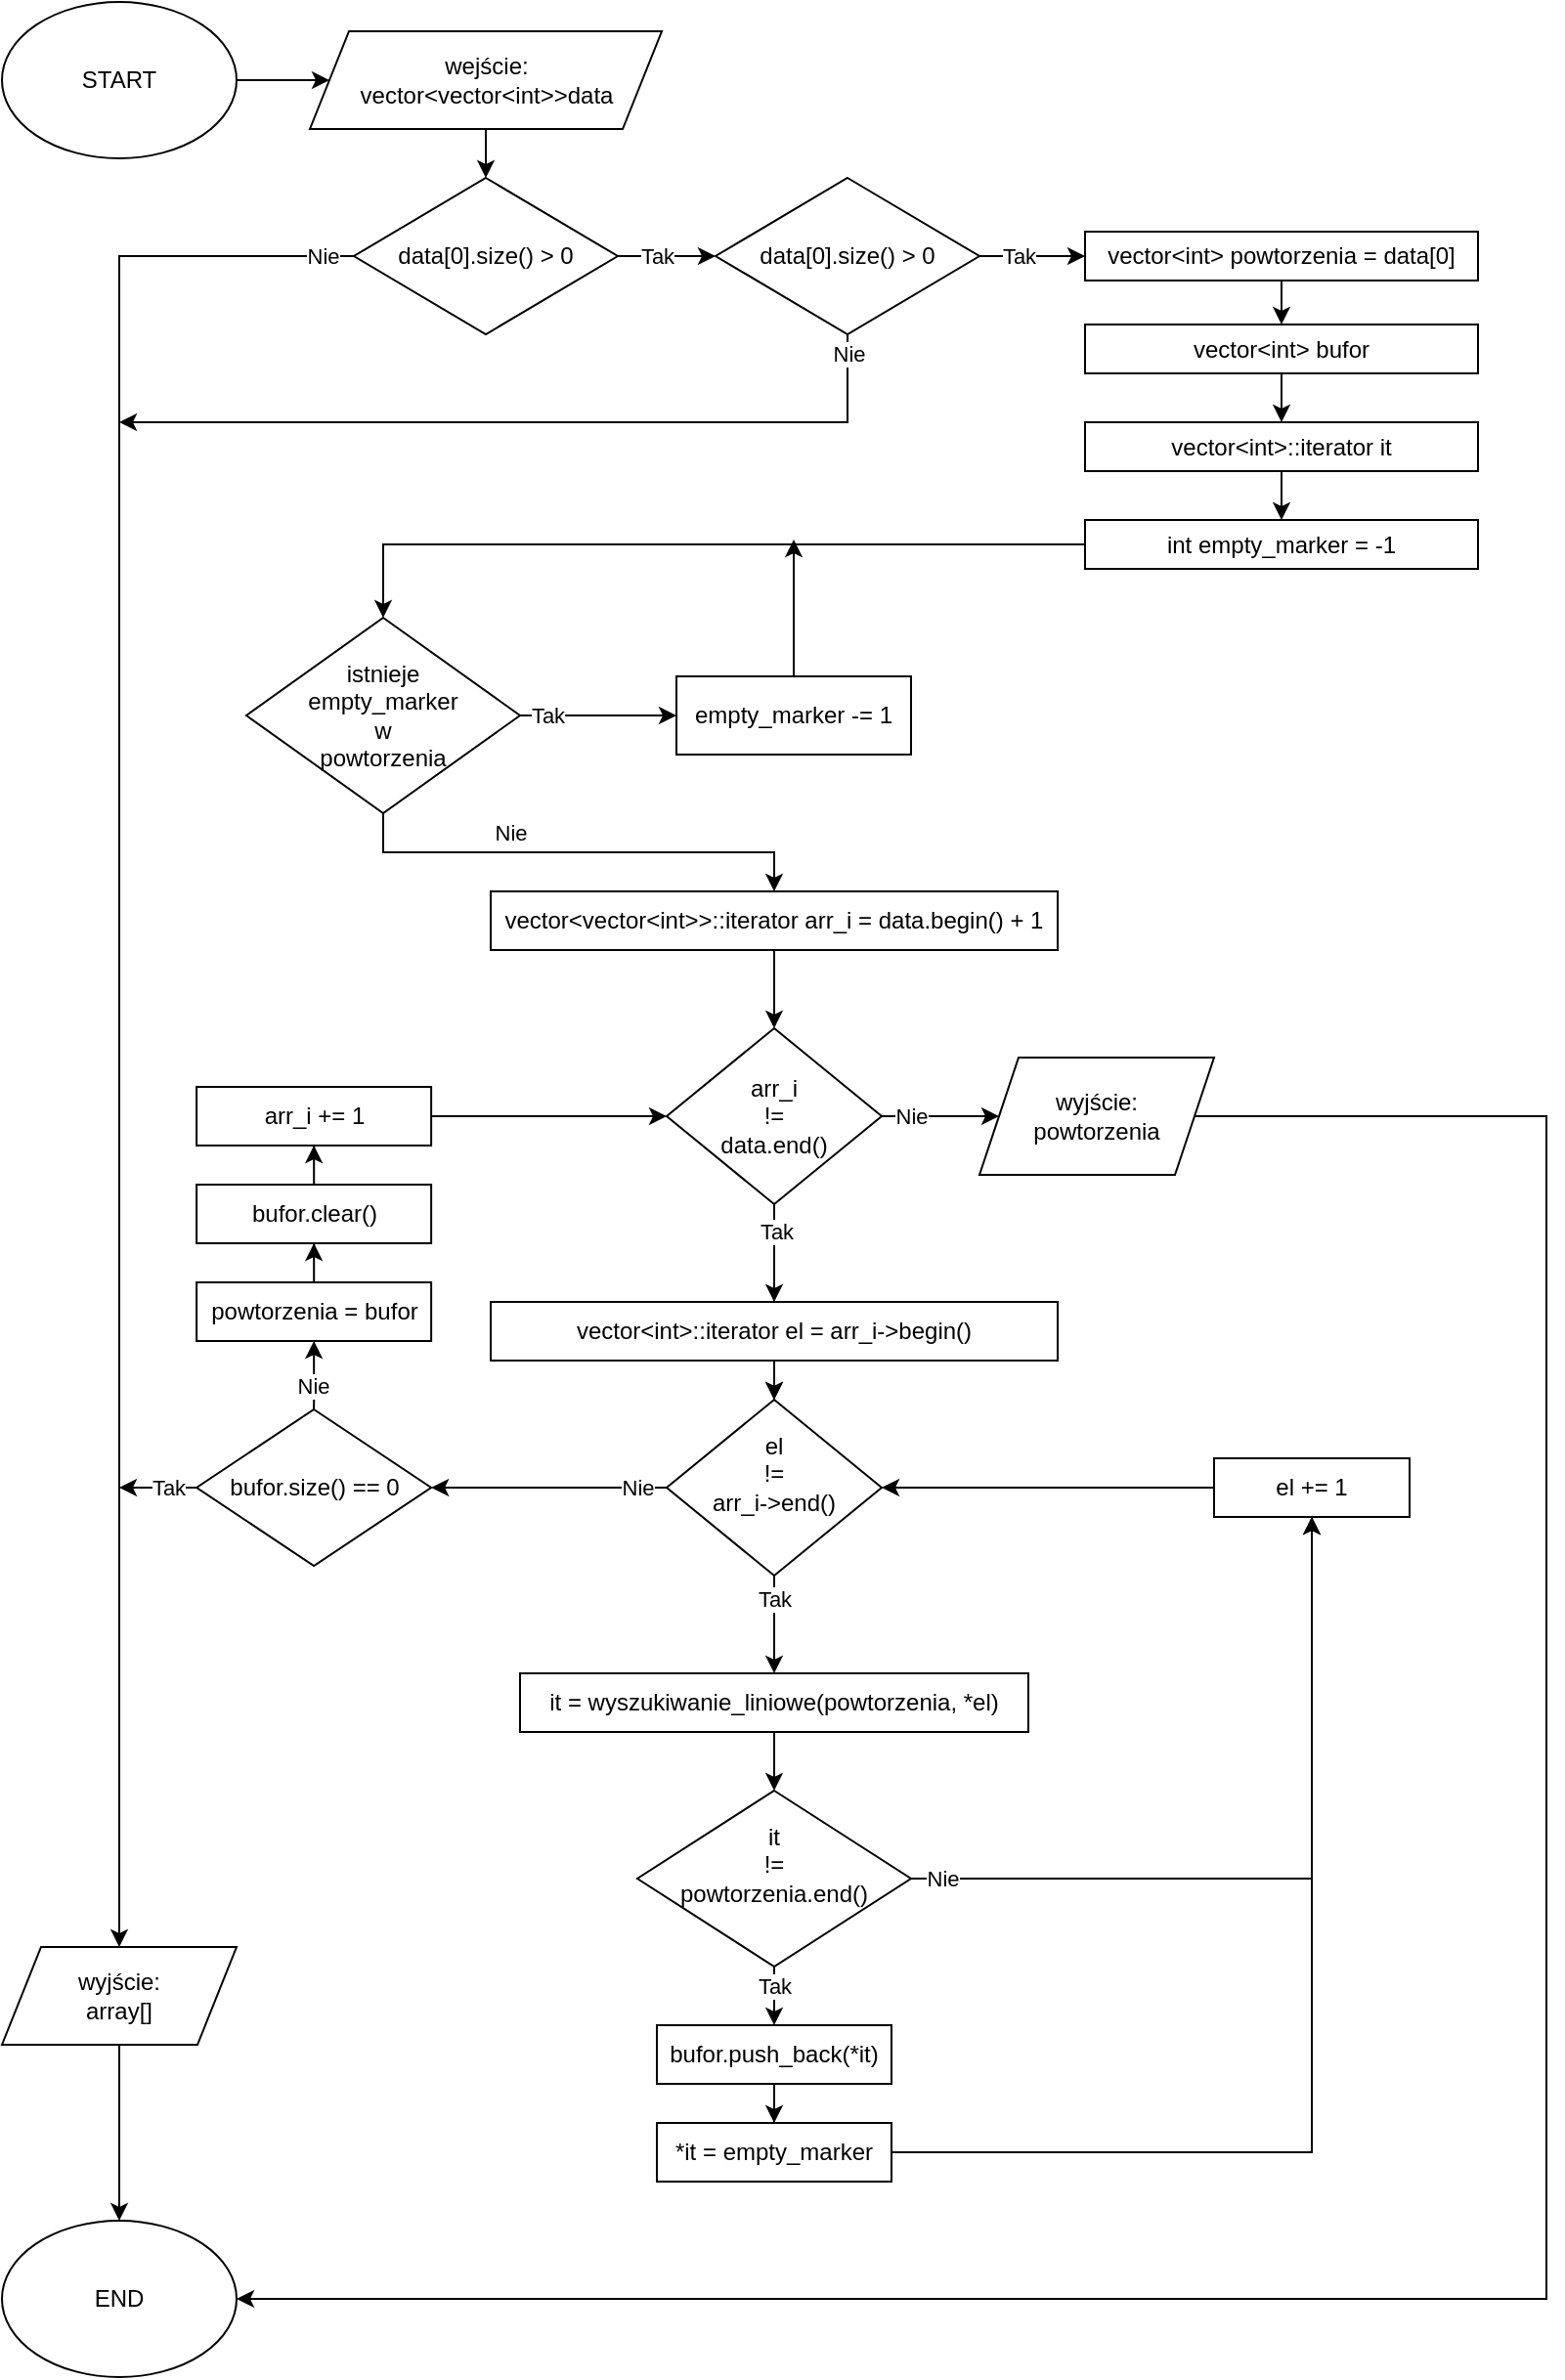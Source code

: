 <mxfile version="20.5.3" type="device"><diagram id="C5RBs43oDa-KdzZeNtuy" name="Page-1"><mxGraphModel dx="436.93" dy="-105.39" grid="1" gridSize="10" guides="1" tooltips="1" connect="1" arrows="1" fold="1" page="1" pageScale="1" pageWidth="827" pageHeight="1169" math="0" shadow="0"><root><mxCell id="WIyWlLk6GJQsqaUBKTNV-0"/><mxCell id="WIyWlLk6GJQsqaUBKTNV-1" parent="WIyWlLk6GJQsqaUBKTNV-0"/><mxCell id="8NVyN7WHSs_X_-aghORO-5" style="edgeStyle=orthogonalEdgeStyle;rounded=0;orthogonalLoop=1;jettySize=auto;html=1;" parent="WIyWlLk6GJQsqaUBKTNV-1" source="8NVyN7WHSs_X_-aghORO-1" target="8NVyN7WHSs_X_-aghORO-3" edge="1"><mxGeometry relative="1" as="geometry"/></mxCell><mxCell id="8NVyN7WHSs_X_-aghORO-1" value="START" style="ellipse;whiteSpace=wrap;html=1;" parent="WIyWlLk6GJQsqaUBKTNV-1" vertex="1"><mxGeometry x="-290" y="155" width="120" height="80" as="geometry"/></mxCell><mxCell id="8NVyN7WHSs_X_-aghORO-2" value="END" style="ellipse;whiteSpace=wrap;html=1;" parent="WIyWlLk6GJQsqaUBKTNV-1" vertex="1"><mxGeometry x="-290" y="1290" width="120" height="80" as="geometry"/></mxCell><mxCell id="8NVyN7WHSs_X_-aghORO-12" style="edgeStyle=orthogonalEdgeStyle;rounded=0;orthogonalLoop=1;jettySize=auto;html=1;entryX=0.5;entryY=0;entryDx=0;entryDy=0;" parent="WIyWlLk6GJQsqaUBKTNV-1" source="8NVyN7WHSs_X_-aghORO-3" target="kOhdva7PR1psGxXAZzKO-99" edge="1"><mxGeometry relative="1" as="geometry"><mxPoint x="-54.981" y="240.011" as="targetPoint"/></mxGeometry></mxCell><mxCell id="8NVyN7WHSs_X_-aghORO-3" value="wejście:&lt;br&gt;vector&amp;lt;vector&amp;lt;int&amp;gt;&amp;gt;data" style="shape=parallelogram;perimeter=parallelogramPerimeter;whiteSpace=wrap;html=1;fixedSize=1;" parent="WIyWlLk6GJQsqaUBKTNV-1" vertex="1"><mxGeometry x="-132.5" y="170" width="180" height="50" as="geometry"/></mxCell><mxCell id="8NVyN7WHSs_X_-aghORO-14" style="edgeStyle=orthogonalEdgeStyle;rounded=0;orthogonalLoop=1;jettySize=auto;html=1;entryX=0.5;entryY=0;entryDx=0;entryDy=0;exitX=0;exitY=0.5;exitDx=0;exitDy=0;" parent="WIyWlLk6GJQsqaUBKTNV-1" source="kOhdva7PR1psGxXAZzKO-99" target="8NVyN7WHSs_X_-aghORO-10" edge="1"><mxGeometry relative="1" as="geometry"><mxPoint x="-134.974" y="285.015" as="sourcePoint"/></mxGeometry></mxCell><mxCell id="8NVyN7WHSs_X_-aghORO-16" value="Nie" style="edgeLabel;html=1;align=center;verticalAlign=middle;resizable=0;points=[];" parent="8NVyN7WHSs_X_-aghORO-14" vertex="1" connectable="0"><mxGeometry x="-0.878" y="-1" relative="1" as="geometry"><mxPoint x="44" y="1" as="offset"/></mxGeometry></mxCell><mxCell id="kOhdva7PR1psGxXAZzKO-93" style="edgeStyle=orthogonalEdgeStyle;rounded=0;orthogonalLoop=1;jettySize=auto;html=1;entryX=0;entryY=0.5;entryDx=0;entryDy=0;exitX=1;exitY=0.5;exitDx=0;exitDy=0;" edge="1" parent="WIyWlLk6GJQsqaUBKTNV-1" source="kOhdva7PR1psGxXAZzKO-99" target="kOhdva7PR1psGxXAZzKO-88"><mxGeometry relative="1" as="geometry"><mxPoint x="25" y="285" as="sourcePoint"/></mxGeometry></mxCell><mxCell id="kOhdva7PR1psGxXAZzKO-95" value="Tak" style="edgeLabel;html=1;align=center;verticalAlign=middle;resizable=0;points=[];" vertex="1" connectable="0" parent="kOhdva7PR1psGxXAZzKO-93"><mxGeometry x="-0.769" relative="1" as="geometry"><mxPoint x="14" as="offset"/></mxGeometry></mxCell><mxCell id="8NVyN7WHSs_X_-aghORO-19" style="edgeStyle=orthogonalEdgeStyle;rounded=0;orthogonalLoop=1;jettySize=auto;html=1;" parent="WIyWlLk6GJQsqaUBKTNV-1" source="8NVyN7WHSs_X_-aghORO-10" target="8NVyN7WHSs_X_-aghORO-2" edge="1"><mxGeometry relative="1" as="geometry"/></mxCell><mxCell id="8NVyN7WHSs_X_-aghORO-10" value="wyjście:&lt;br&gt;array[]" style="shape=parallelogram;perimeter=parallelogramPerimeter;whiteSpace=wrap;html=1;fixedSize=1;" parent="WIyWlLk6GJQsqaUBKTNV-1" vertex="1"><mxGeometry x="-290" y="1150" width="120" height="50" as="geometry"/></mxCell><mxCell id="8NVyN7WHSs_X_-aghORO-30" style="edgeStyle=orthogonalEdgeStyle;rounded=0;orthogonalLoop=1;jettySize=auto;html=1;entryX=0;entryY=0.5;entryDx=0;entryDy=0;" parent="WIyWlLk6GJQsqaUBKTNV-1" source="8NVyN7WHSs_X_-aghORO-27" target="8NVyN7WHSs_X_-aghORO-29" edge="1"><mxGeometry relative="1" as="geometry"><Array as="points"/></mxGeometry></mxCell><mxCell id="8NVyN7WHSs_X_-aghORO-31" value="Tak" style="edgeLabel;html=1;align=center;verticalAlign=middle;resizable=0;points=[];" parent="8NVyN7WHSs_X_-aghORO-30" vertex="1" connectable="0"><mxGeometry x="-0.467" y="2" relative="1" as="geometry"><mxPoint x="-8" y="2" as="offset"/></mxGeometry></mxCell><mxCell id="8NVyN7WHSs_X_-aghORO-39" style="edgeStyle=orthogonalEdgeStyle;rounded=0;orthogonalLoop=1;jettySize=auto;html=1;" parent="WIyWlLk6GJQsqaUBKTNV-1" source="8NVyN7WHSs_X_-aghORO-27" target="8NVyN7WHSs_X_-aghORO-37" edge="1"><mxGeometry relative="1" as="geometry"/></mxCell><mxCell id="kOhdva7PR1psGxXAZzKO-2" value="Nie" style="edgeLabel;html=1;align=center;verticalAlign=middle;resizable=0;points=[];" vertex="1" connectable="0" parent="8NVyN7WHSs_X_-aghORO-39"><mxGeometry x="-0.471" relative="1" as="geometry"><mxPoint x="21" y="-10" as="offset"/></mxGeometry></mxCell><mxCell id="8NVyN7WHSs_X_-aghORO-27" value="istnieje&lt;br&gt;empty_marker&lt;br&gt;w&lt;br&gt;powtorzenia" style="rhombus;whiteSpace=wrap;html=1;" parent="WIyWlLk6GJQsqaUBKTNV-1" vertex="1"><mxGeometry x="-165" y="470" width="140" height="100" as="geometry"/></mxCell><mxCell id="kOhdva7PR1psGxXAZzKO-87" style="edgeStyle=orthogonalEdgeStyle;rounded=0;orthogonalLoop=1;jettySize=auto;html=1;" edge="1" parent="WIyWlLk6GJQsqaUBKTNV-1" source="8NVyN7WHSs_X_-aghORO-29"><mxGeometry relative="1" as="geometry"><mxPoint x="115.0" y="430" as="targetPoint"/></mxGeometry></mxCell><mxCell id="8NVyN7WHSs_X_-aghORO-29" value="empty_marker -= 1" style="rounded=0;whiteSpace=wrap;html=1;" parent="WIyWlLk6GJQsqaUBKTNV-1" vertex="1"><mxGeometry x="55" y="500" width="120" height="40" as="geometry"/></mxCell><mxCell id="kOhdva7PR1psGxXAZzKO-0" style="edgeStyle=orthogonalEdgeStyle;rounded=0;orthogonalLoop=1;jettySize=auto;html=1;" edge="1" parent="WIyWlLk6GJQsqaUBKTNV-1" source="8NVyN7WHSs_X_-aghORO-37" target="8NVyN7WHSs_X_-aghORO-38"><mxGeometry relative="1" as="geometry"/></mxCell><mxCell id="8NVyN7WHSs_X_-aghORO-37" value="vector&amp;lt;vector&amp;lt;int&amp;gt;&amp;gt;::iterator arr_i = data.begin() + 1" style="rounded=0;whiteSpace=wrap;html=1;" parent="WIyWlLk6GJQsqaUBKTNV-1" vertex="1"><mxGeometry x="-40" y="610" width="290" height="30" as="geometry"/></mxCell><mxCell id="kOhdva7PR1psGxXAZzKO-1" style="edgeStyle=orthogonalEdgeStyle;rounded=0;orthogonalLoop=1;jettySize=auto;html=1;" edge="1" parent="WIyWlLk6GJQsqaUBKTNV-1" source="8NVyN7WHSs_X_-aghORO-38" target="8NVyN7WHSs_X_-aghORO-41"><mxGeometry relative="1" as="geometry"/></mxCell><mxCell id="kOhdva7PR1psGxXAZzKO-36" value="" style="edgeStyle=orthogonalEdgeStyle;rounded=0;orthogonalLoop=1;jettySize=auto;html=1;" edge="1" parent="WIyWlLk6GJQsqaUBKTNV-1" source="8NVyN7WHSs_X_-aghORO-38" target="8NVyN7WHSs_X_-aghORO-42"><mxGeometry relative="1" as="geometry"/></mxCell><mxCell id="kOhdva7PR1psGxXAZzKO-37" value="Tak" style="edgeLabel;html=1;align=center;verticalAlign=middle;resizable=0;points=[];" vertex="1" connectable="0" parent="kOhdva7PR1psGxXAZzKO-36"><mxGeometry x="-0.72" y="1" relative="1" as="geometry"><mxPoint as="offset"/></mxGeometry></mxCell><mxCell id="kOhdva7PR1psGxXAZzKO-73" style="edgeStyle=orthogonalEdgeStyle;rounded=0;orthogonalLoop=1;jettySize=auto;html=1;entryX=0;entryY=0.5;entryDx=0;entryDy=0;" edge="1" parent="WIyWlLk6GJQsqaUBKTNV-1" source="8NVyN7WHSs_X_-aghORO-38" target="kOhdva7PR1psGxXAZzKO-72"><mxGeometry relative="1" as="geometry"/></mxCell><mxCell id="kOhdva7PR1psGxXAZzKO-74" value="Nie" style="edgeLabel;html=1;align=center;verticalAlign=middle;resizable=0;points=[];" vertex="1" connectable="0" parent="kOhdva7PR1psGxXAZzKO-73"><mxGeometry x="-0.809" relative="1" as="geometry"><mxPoint x="9" as="offset"/></mxGeometry></mxCell><mxCell id="8NVyN7WHSs_X_-aghORO-38" value="arr_i&lt;br&gt;!=&lt;br&gt;data.end()" style="rhombus;whiteSpace=wrap;html=1;" parent="WIyWlLk6GJQsqaUBKTNV-1" vertex="1"><mxGeometry x="50" y="680" width="110" height="90" as="geometry"/></mxCell><mxCell id="kOhdva7PR1psGxXAZzKO-66" style="edgeStyle=orthogonalEdgeStyle;rounded=0;orthogonalLoop=1;jettySize=auto;html=1;entryX=0;entryY=0.5;entryDx=0;entryDy=0;" edge="1" parent="WIyWlLk6GJQsqaUBKTNV-1" source="8NVyN7WHSs_X_-aghORO-40" target="8NVyN7WHSs_X_-aghORO-38"><mxGeometry relative="1" as="geometry"/></mxCell><mxCell id="8NVyN7WHSs_X_-aghORO-40" value="arr_i += 1" style="rounded=0;whiteSpace=wrap;html=1;" parent="WIyWlLk6GJQsqaUBKTNV-1" vertex="1"><mxGeometry x="-190.44" y="710" width="120" height="30" as="geometry"/></mxCell><mxCell id="kOhdva7PR1psGxXAZzKO-17" style="edgeStyle=orthogonalEdgeStyle;rounded=0;orthogonalLoop=1;jettySize=auto;html=1;" edge="1" parent="WIyWlLk6GJQsqaUBKTNV-1" source="8NVyN7WHSs_X_-aghORO-41" target="8NVyN7WHSs_X_-aghORO-42"><mxGeometry relative="1" as="geometry"/></mxCell><mxCell id="8NVyN7WHSs_X_-aghORO-41" value="&amp;nbsp;vector&amp;lt;int&amp;gt;::iterator el = arr_i-&amp;gt;begin()&amp;nbsp;" style="rounded=0;whiteSpace=wrap;html=1;" parent="WIyWlLk6GJQsqaUBKTNV-1" vertex="1"><mxGeometry x="-40" y="820" width="290" height="30" as="geometry"/></mxCell><mxCell id="kOhdva7PR1psGxXAZzKO-34" style="edgeStyle=orthogonalEdgeStyle;rounded=0;orthogonalLoop=1;jettySize=auto;html=1;entryX=0.5;entryY=0;entryDx=0;entryDy=0;" edge="1" parent="WIyWlLk6GJQsqaUBKTNV-1" source="8NVyN7WHSs_X_-aghORO-42" target="kOhdva7PR1psGxXAZzKO-33"><mxGeometry relative="1" as="geometry"/></mxCell><mxCell id="kOhdva7PR1psGxXAZzKO-35" value="Tak" style="edgeLabel;html=1;align=center;verticalAlign=middle;resizable=0;points=[];" vertex="1" connectable="0" parent="kOhdva7PR1psGxXAZzKO-34"><mxGeometry x="-0.668" relative="1" as="geometry"><mxPoint y="3" as="offset"/></mxGeometry></mxCell><mxCell id="kOhdva7PR1psGxXAZzKO-56" style="edgeStyle=orthogonalEdgeStyle;rounded=0;orthogonalLoop=1;jettySize=auto;html=1;entryX=1;entryY=0.5;entryDx=0;entryDy=0;" edge="1" parent="WIyWlLk6GJQsqaUBKTNV-1" source="8NVyN7WHSs_X_-aghORO-42" target="kOhdva7PR1psGxXAZzKO-54"><mxGeometry relative="1" as="geometry"/></mxCell><mxCell id="kOhdva7PR1psGxXAZzKO-57" value="Nie" style="edgeLabel;html=1;align=center;verticalAlign=middle;resizable=0;points=[];" vertex="1" connectable="0" parent="kOhdva7PR1psGxXAZzKO-56"><mxGeometry x="-0.8" y="4" relative="1" as="geometry"><mxPoint x="-3" y="-4" as="offset"/></mxGeometry></mxCell><mxCell id="8NVyN7WHSs_X_-aghORO-42" value="el&lt;br&gt;!=&lt;br&gt;arr_i-&amp;gt;end()&lt;br&gt;&amp;nbsp; &amp;nbsp;" style="rhombus;whiteSpace=wrap;html=1;" parent="WIyWlLk6GJQsqaUBKTNV-1" vertex="1"><mxGeometry x="50" y="870" width="110" height="90" as="geometry"/></mxCell><mxCell id="kOhdva7PR1psGxXAZzKO-24" style="edgeStyle=orthogonalEdgeStyle;rounded=0;orthogonalLoop=1;jettySize=auto;html=1;entryX=1;entryY=0.5;entryDx=0;entryDy=0;" edge="1" parent="WIyWlLk6GJQsqaUBKTNV-1" source="8NVyN7WHSs_X_-aghORO-43" target="8NVyN7WHSs_X_-aghORO-42"><mxGeometry relative="1" as="geometry"><Array as="points"><mxPoint x="310" y="915"/><mxPoint x="310" y="915"/></Array></mxGeometry></mxCell><mxCell id="8NVyN7WHSs_X_-aghORO-43" value="el += 1" style="rounded=0;whiteSpace=wrap;html=1;" parent="WIyWlLk6GJQsqaUBKTNV-1" vertex="1"><mxGeometry x="330" y="900" width="100" height="30" as="geometry"/></mxCell><mxCell id="kOhdva7PR1psGxXAZzKO-40" style="edgeStyle=orthogonalEdgeStyle;rounded=0;orthogonalLoop=1;jettySize=auto;html=1;entryX=0.5;entryY=0;entryDx=0;entryDy=0;" edge="1" parent="WIyWlLk6GJQsqaUBKTNV-1" source="kOhdva7PR1psGxXAZzKO-33" target="kOhdva7PR1psGxXAZzKO-38"><mxGeometry relative="1" as="geometry"/></mxCell><mxCell id="kOhdva7PR1psGxXAZzKO-33" value="it = wyszukiwanie_liniowe(powtorzenia, *el)" style="rounded=0;whiteSpace=wrap;html=1;" vertex="1" parent="WIyWlLk6GJQsqaUBKTNV-1"><mxGeometry x="-25" y="1010" width="260" height="30" as="geometry"/></mxCell><mxCell id="kOhdva7PR1psGxXAZzKO-42" style="edgeStyle=orthogonalEdgeStyle;rounded=0;orthogonalLoop=1;jettySize=auto;html=1;entryX=0.5;entryY=1;entryDx=0;entryDy=0;" edge="1" parent="WIyWlLk6GJQsqaUBKTNV-1" source="kOhdva7PR1psGxXAZzKO-38" target="8NVyN7WHSs_X_-aghORO-43"><mxGeometry relative="1" as="geometry"/></mxCell><mxCell id="kOhdva7PR1psGxXAZzKO-43" value="Nie" style="edgeLabel;html=1;align=center;verticalAlign=middle;resizable=0;points=[];" vertex="1" connectable="0" parent="kOhdva7PR1psGxXAZzKO-42"><mxGeometry x="-0.919" relative="1" as="geometry"><mxPoint as="offset"/></mxGeometry></mxCell><mxCell id="kOhdva7PR1psGxXAZzKO-47" style="edgeStyle=orthogonalEdgeStyle;rounded=0;orthogonalLoop=1;jettySize=auto;html=1;" edge="1" parent="WIyWlLk6GJQsqaUBKTNV-1" source="kOhdva7PR1psGxXAZzKO-38" target="kOhdva7PR1psGxXAZzKO-44"><mxGeometry relative="1" as="geometry"/></mxCell><mxCell id="kOhdva7PR1psGxXAZzKO-53" value="Tak" style="edgeLabel;html=1;align=center;verticalAlign=middle;resizable=0;points=[];" vertex="1" connectable="0" parent="kOhdva7PR1psGxXAZzKO-47"><mxGeometry x="-0.784" relative="1" as="geometry"><mxPoint y="4" as="offset"/></mxGeometry></mxCell><mxCell id="kOhdva7PR1psGxXAZzKO-38" value="it&lt;br&gt;!=&lt;br&gt;powtorzenia.end()&lt;br&gt;&amp;nbsp; &amp;nbsp;&amp;nbsp;" style="rhombus;whiteSpace=wrap;html=1;" vertex="1" parent="WIyWlLk6GJQsqaUBKTNV-1"><mxGeometry x="35" y="1070" width="140" height="90" as="geometry"/></mxCell><mxCell id="kOhdva7PR1psGxXAZzKO-48" style="edgeStyle=orthogonalEdgeStyle;rounded=0;orthogonalLoop=1;jettySize=auto;html=1;entryX=0.5;entryY=0;entryDx=0;entryDy=0;" edge="1" parent="WIyWlLk6GJQsqaUBKTNV-1" source="kOhdva7PR1psGxXAZzKO-44" target="kOhdva7PR1psGxXAZzKO-46"><mxGeometry relative="1" as="geometry"/></mxCell><mxCell id="kOhdva7PR1psGxXAZzKO-44" value="bufor.push_back(*it)" style="rounded=0;whiteSpace=wrap;html=1;" vertex="1" parent="WIyWlLk6GJQsqaUBKTNV-1"><mxGeometry x="45" y="1190" width="120" height="30" as="geometry"/></mxCell><mxCell id="kOhdva7PR1psGxXAZzKO-49" style="edgeStyle=orthogonalEdgeStyle;rounded=0;orthogonalLoop=1;jettySize=auto;html=1;entryX=0.5;entryY=1;entryDx=0;entryDy=0;" edge="1" parent="WIyWlLk6GJQsqaUBKTNV-1" source="kOhdva7PR1psGxXAZzKO-46" target="8NVyN7WHSs_X_-aghORO-43"><mxGeometry relative="1" as="geometry"><mxPoint x="380" y="1120" as="targetPoint"/></mxGeometry></mxCell><mxCell id="kOhdva7PR1psGxXAZzKO-46" value="*it = empty_marker" style="rounded=0;whiteSpace=wrap;html=1;" vertex="1" parent="WIyWlLk6GJQsqaUBKTNV-1"><mxGeometry x="45" y="1240" width="120" height="30" as="geometry"/></mxCell><mxCell id="kOhdva7PR1psGxXAZzKO-61" style="edgeStyle=orthogonalEdgeStyle;rounded=0;orthogonalLoop=1;jettySize=auto;html=1;entryX=0.5;entryY=1;entryDx=0;entryDy=0;exitX=0.5;exitY=0;exitDx=0;exitDy=0;" edge="1" parent="WIyWlLk6GJQsqaUBKTNV-1" source="kOhdva7PR1psGxXAZzKO-54" target="kOhdva7PR1psGxXAZzKO-62"><mxGeometry relative="1" as="geometry"><mxPoint x="-120.44" y="810.0" as="targetPoint"/><Array as="points"><mxPoint x="-130.44" y="870"/><mxPoint x="-130.44" y="870"/></Array></mxGeometry></mxCell><mxCell id="kOhdva7PR1psGxXAZzKO-69" value="Nie" style="edgeLabel;html=1;align=center;verticalAlign=middle;resizable=0;points=[];" vertex="1" connectable="0" parent="kOhdva7PR1psGxXAZzKO-61"><mxGeometry x="-0.308" y="1" relative="1" as="geometry"><mxPoint as="offset"/></mxGeometry></mxCell><mxCell id="kOhdva7PR1psGxXAZzKO-67" style="edgeStyle=orthogonalEdgeStyle;rounded=0;orthogonalLoop=1;jettySize=auto;html=1;" edge="1" parent="WIyWlLk6GJQsqaUBKTNV-1" source="kOhdva7PR1psGxXAZzKO-54"><mxGeometry relative="1" as="geometry"><mxPoint x="-230" y="915" as="targetPoint"/></mxGeometry></mxCell><mxCell id="kOhdva7PR1psGxXAZzKO-68" value="Tak" style="edgeLabel;html=1;align=center;verticalAlign=middle;resizable=0;points=[];" vertex="1" connectable="0" parent="kOhdva7PR1psGxXAZzKO-67"><mxGeometry x="-0.279" relative="1" as="geometry"><mxPoint as="offset"/></mxGeometry></mxCell><mxCell id="kOhdva7PR1psGxXAZzKO-54" value="bufor.size() == 0" style="rhombus;whiteSpace=wrap;html=1;" vertex="1" parent="WIyWlLk6GJQsqaUBKTNV-1"><mxGeometry x="-190.44" y="875" width="120" height="80" as="geometry"/></mxCell><mxCell id="kOhdva7PR1psGxXAZzKO-64" style="edgeStyle=orthogonalEdgeStyle;rounded=0;orthogonalLoop=1;jettySize=auto;html=1;entryX=0.5;entryY=1;entryDx=0;entryDy=0;" edge="1" parent="WIyWlLk6GJQsqaUBKTNV-1" source="kOhdva7PR1psGxXAZzKO-62" target="kOhdva7PR1psGxXAZzKO-63"><mxGeometry relative="1" as="geometry"/></mxCell><mxCell id="kOhdva7PR1psGxXAZzKO-62" value="powtorzenia = bufor" style="rounded=0;whiteSpace=wrap;html=1;" vertex="1" parent="WIyWlLk6GJQsqaUBKTNV-1"><mxGeometry x="-190.44" y="810" width="120" height="30" as="geometry"/></mxCell><mxCell id="kOhdva7PR1psGxXAZzKO-65" style="edgeStyle=orthogonalEdgeStyle;rounded=0;orthogonalLoop=1;jettySize=auto;html=1;entryX=0.5;entryY=1;entryDx=0;entryDy=0;" edge="1" parent="WIyWlLk6GJQsqaUBKTNV-1" source="kOhdva7PR1psGxXAZzKO-63" target="8NVyN7WHSs_X_-aghORO-40"><mxGeometry relative="1" as="geometry"/></mxCell><mxCell id="kOhdva7PR1psGxXAZzKO-63" value="bufor.clear()" style="rounded=0;whiteSpace=wrap;html=1;" vertex="1" parent="WIyWlLk6GJQsqaUBKTNV-1"><mxGeometry x="-190.44" y="760" width="120" height="30" as="geometry"/></mxCell><mxCell id="kOhdva7PR1psGxXAZzKO-75" style="edgeStyle=orthogonalEdgeStyle;rounded=0;orthogonalLoop=1;jettySize=auto;html=1;entryX=1;entryY=0.5;entryDx=0;entryDy=0;" edge="1" parent="WIyWlLk6GJQsqaUBKTNV-1" source="kOhdva7PR1psGxXAZzKO-72" target="8NVyN7WHSs_X_-aghORO-2"><mxGeometry relative="1" as="geometry"><Array as="points"><mxPoint x="500" y="725"/><mxPoint x="500" y="1330"/></Array></mxGeometry></mxCell><mxCell id="kOhdva7PR1psGxXAZzKO-72" value="wyjście:&lt;br&gt;powtorzenia" style="shape=parallelogram;perimeter=parallelogramPerimeter;whiteSpace=wrap;html=1;fixedSize=1;" vertex="1" parent="WIyWlLk6GJQsqaUBKTNV-1"><mxGeometry x="210" y="695" width="120" height="60" as="geometry"/></mxCell><mxCell id="kOhdva7PR1psGxXAZzKO-83" style="edgeStyle=orthogonalEdgeStyle;rounded=0;orthogonalLoop=1;jettySize=auto;html=1;entryX=0.5;entryY=0;entryDx=0;entryDy=0;" edge="1" parent="WIyWlLk6GJQsqaUBKTNV-1" source="kOhdva7PR1psGxXAZzKO-76" target="kOhdva7PR1psGxXAZzKO-78"><mxGeometry relative="1" as="geometry"/></mxCell><mxCell id="kOhdva7PR1psGxXAZzKO-76" value="vector&amp;lt;int&amp;gt; powtorzenia = data[0]" style="rounded=0;whiteSpace=wrap;html=1;" vertex="1" parent="WIyWlLk6GJQsqaUBKTNV-1"><mxGeometry x="264" y="272.5" width="201" height="25" as="geometry"/></mxCell><mxCell id="kOhdva7PR1psGxXAZzKO-84" style="edgeStyle=orthogonalEdgeStyle;rounded=0;orthogonalLoop=1;jettySize=auto;html=1;entryX=0.5;entryY=0;entryDx=0;entryDy=0;" edge="1" parent="WIyWlLk6GJQsqaUBKTNV-1" source="kOhdva7PR1psGxXAZzKO-78" target="kOhdva7PR1psGxXAZzKO-79"><mxGeometry relative="1" as="geometry"/></mxCell><mxCell id="kOhdva7PR1psGxXAZzKO-78" value="vector&amp;lt;int&amp;gt; bufor" style="rounded=0;whiteSpace=wrap;html=1;" vertex="1" parent="WIyWlLk6GJQsqaUBKTNV-1"><mxGeometry x="264" y="320" width="201" height="25" as="geometry"/></mxCell><mxCell id="kOhdva7PR1psGxXAZzKO-85" style="edgeStyle=orthogonalEdgeStyle;rounded=0;orthogonalLoop=1;jettySize=auto;html=1;entryX=0.5;entryY=0;entryDx=0;entryDy=0;" edge="1" parent="WIyWlLk6GJQsqaUBKTNV-1" source="kOhdva7PR1psGxXAZzKO-79" target="kOhdva7PR1psGxXAZzKO-80"><mxGeometry relative="1" as="geometry"/></mxCell><mxCell id="kOhdva7PR1psGxXAZzKO-79" value="vector&amp;lt;int&amp;gt;::iterator it" style="rounded=0;whiteSpace=wrap;html=1;" vertex="1" parent="WIyWlLk6GJQsqaUBKTNV-1"><mxGeometry x="264" y="370" width="201" height="25" as="geometry"/></mxCell><mxCell id="kOhdva7PR1psGxXAZzKO-86" style="edgeStyle=orthogonalEdgeStyle;rounded=0;orthogonalLoop=1;jettySize=auto;html=1;entryX=0.5;entryY=0;entryDx=0;entryDy=0;" edge="1" parent="WIyWlLk6GJQsqaUBKTNV-1" source="kOhdva7PR1psGxXAZzKO-80" target="8NVyN7WHSs_X_-aghORO-27"><mxGeometry relative="1" as="geometry"/></mxCell><mxCell id="kOhdva7PR1psGxXAZzKO-80" value="int empty_marker = -1" style="rounded=0;whiteSpace=wrap;html=1;" vertex="1" parent="WIyWlLk6GJQsqaUBKTNV-1"><mxGeometry x="264" y="420" width="201" height="25" as="geometry"/></mxCell><mxCell id="kOhdva7PR1psGxXAZzKO-94" style="edgeStyle=orthogonalEdgeStyle;rounded=0;orthogonalLoop=1;jettySize=auto;html=1;entryX=0;entryY=0.5;entryDx=0;entryDy=0;" edge="1" parent="WIyWlLk6GJQsqaUBKTNV-1" source="kOhdva7PR1psGxXAZzKO-88" target="kOhdva7PR1psGxXAZzKO-76"><mxGeometry relative="1" as="geometry"/></mxCell><mxCell id="kOhdva7PR1psGxXAZzKO-96" value="Tak" style="edgeLabel;html=1;align=center;verticalAlign=middle;resizable=0;points=[];" vertex="1" connectable="0" parent="kOhdva7PR1psGxXAZzKO-94"><mxGeometry x="-0.631" relative="1" as="geometry"><mxPoint x="10" as="offset"/></mxGeometry></mxCell><mxCell id="kOhdva7PR1psGxXAZzKO-97" style="edgeStyle=orthogonalEdgeStyle;rounded=0;orthogonalLoop=1;jettySize=auto;html=1;" edge="1" parent="WIyWlLk6GJQsqaUBKTNV-1" source="kOhdva7PR1psGxXAZzKO-88"><mxGeometry relative="1" as="geometry"><mxPoint x="-230" y="370" as="targetPoint"/><Array as="points"><mxPoint x="143" y="370"/></Array></mxGeometry></mxCell><mxCell id="kOhdva7PR1psGxXAZzKO-98" value="Nie" style="edgeLabel;html=1;align=center;verticalAlign=middle;resizable=0;points=[];" vertex="1" connectable="0" parent="kOhdva7PR1psGxXAZzKO-97"><mxGeometry x="-0.952" relative="1" as="geometry"><mxPoint as="offset"/></mxGeometry></mxCell><mxCell id="kOhdva7PR1psGxXAZzKO-88" value="data[0].size() &amp;gt; 0" style="rhombus;whiteSpace=wrap;html=1;" vertex="1" parent="WIyWlLk6GJQsqaUBKTNV-1"><mxGeometry x="75" y="245" width="135" height="80" as="geometry"/></mxCell><mxCell id="kOhdva7PR1psGxXAZzKO-99" value="data[0].size() &amp;gt; 0" style="rhombus;whiteSpace=wrap;html=1;" vertex="1" parent="WIyWlLk6GJQsqaUBKTNV-1"><mxGeometry x="-110" y="245" width="135" height="80" as="geometry"/></mxCell></root></mxGraphModel></diagram></mxfile>
